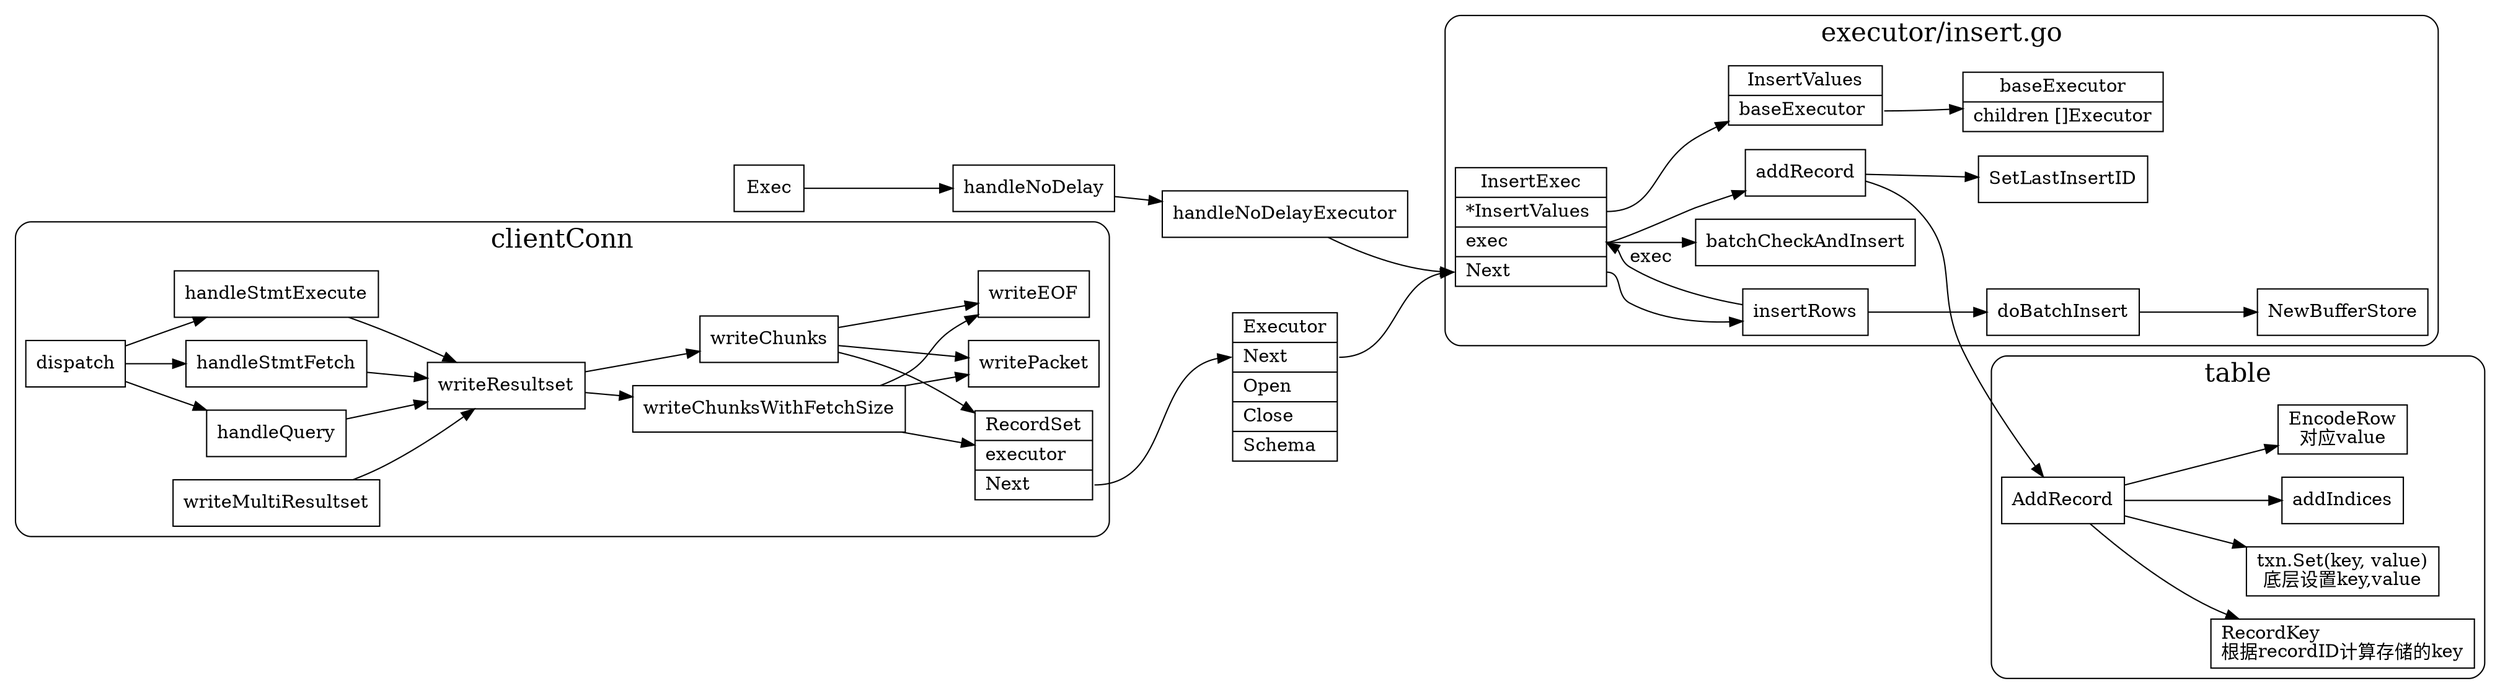 digraph record_set {
  node[shape=box;];
  newrank=true;
  rankdir=LR;

  RecordSet [
    shape="record";
  label="{{
    RecordSet |
      <executor> executor \l|
      <Next> Next \l
  }}";
  ];

  Executor [
    shape="record";
    label="{{
      Executor |
      <Next> Next \l|
      <Open> Open \l|
      <Close> Close \l|
      <Schema> Schema\l
    }}";
  ];

  subgraph cluster_insert {
    graph[label="executor/insert.go";fontsize=20;style=rounded]
    InsertExec [
      shape="record";
      label="{{
        InsertExec |
        <InsertValues> *InsertValues \l|
        <exec> exec \l|
        <Next> Next\l
      }}";
    ];

    InsertValues [
      shape="record";
      label="{{
        InsertValues |
        <baseExecutor> baseExecutor \l
      }}";
    ];

    baseExecutor [
      shape="record";
      label="{{
        baseExecutor |
        children []Executor\l
      }}";
    ]

    InsertExec:InsertValues -> InsertValues;
    InsertValues:baseExecutor -> baseExecutor;

    InsertExec:Next -> insertRows;
    insertRows ->  doBatchInsert;
    insertRows -> InsertExec:exec[label="exec"];

    InsertExec:exec -> {
      batchCheckAndInsert;
      addRecord;
    };
    doBatchInsert -> NewBufferStore;
    addRecord -> SetLastInsertID;
  }

  addRecord -> Table_AddRecord;
  subgraph cluster_table {
    graph[label="table";fontsize=20;style=rounded]
    Table_AddRecord[label="AddRecord"];
    Table_AddRecord -> {
      addIndices;
      EncodeRow[label="EncodeRow\l对应value"];
      RecordKey[label="RecordKey\l根据recordID计算存储的key"];
      Txn_Set[label="txn.Set(key, value)\l底层设置key,value"];
    }
  }

Exec -> handleNoDelay -> handleNoDelayExecutor -> InsertExec:Next;

subgraph cluster_conn {
  graph[label="clientConn";fontsize=20;style=rounded]
  dispatch -> {
    handleQuery;
    handleStmtFetch;
    handleStmtExecute;
  } -> writeResultset;

  writeMultiResultset -> writeResultset;

  writeResultset -> {
    writeChunksWithFetchSize;
    writeChunks;
  } -> {
    RecordSet:Next;
    writePacket;
    writeEOF;
  }
  
}

  RecordSet:Next -> Executor:Next -> InsertExec:Next;
}
